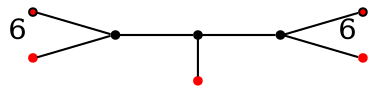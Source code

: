 graph diagram {
node [shape=point,color=black];
rankdir = LR;
subgraph subdiagram {
2 -- 1 -- 3;
}
{7,8} -- 2;
{rank=same;1 -- 4};
3 -- {6,5}
4 [color=red];
5 [color=red];
6 [fillcolor=red,xlabel=6];
7 [fillcolor=red,xlabel=6];
8 [color=red];
}
